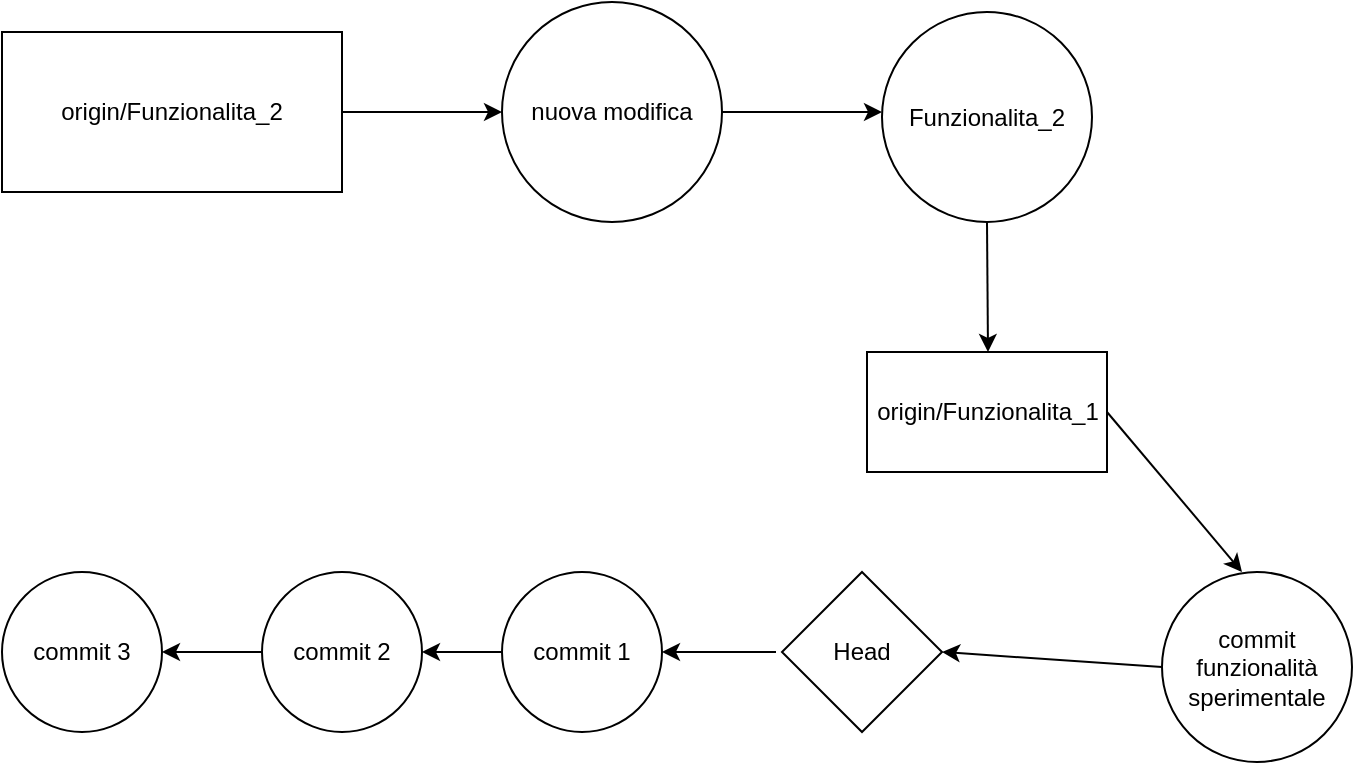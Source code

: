 <mxfile version="22.1.5" type="github">
  <diagram name="Pagina-1" id="IMYoNPuTHH4V6NNuPS-L">
    <mxGraphModel dx="472" dy="772" grid="1" gridSize="10" guides="1" tooltips="1" connect="1" arrows="1" fold="1" page="1" pageScale="1" pageWidth="827" pageHeight="1169" math="0" shadow="0">
      <root>
        <mxCell id="0" />
        <mxCell id="1" parent="0" />
        <mxCell id="Dba9hRc_GVdZO7gwyNdF-1" value="origin/Funzionalita_2" style="rounded=0;whiteSpace=wrap;html=1;" vertex="1" parent="1">
          <mxGeometry x="30" y="290" width="170" height="80" as="geometry" />
        </mxCell>
        <mxCell id="Dba9hRc_GVdZO7gwyNdF-3" value="" style="endArrow=classic;html=1;rounded=1;" edge="1" parent="1">
          <mxGeometry width="50" height="50" relative="1" as="geometry">
            <mxPoint x="200" y="330" as="sourcePoint" />
            <mxPoint x="280" y="330" as="targetPoint" />
          </mxGeometry>
        </mxCell>
        <mxCell id="Dba9hRc_GVdZO7gwyNdF-4" value="nuova modifica" style="ellipse;whiteSpace=wrap;html=1;aspect=fixed;" vertex="1" parent="1">
          <mxGeometry x="280" y="275" width="110" height="110" as="geometry" />
        </mxCell>
        <mxCell id="Dba9hRc_GVdZO7gwyNdF-5" value="" style="endArrow=classic;html=1;rounded=0;" edge="1" parent="1">
          <mxGeometry width="50" height="50" relative="1" as="geometry">
            <mxPoint x="390" y="330" as="sourcePoint" />
            <mxPoint x="470" y="330" as="targetPoint" />
          </mxGeometry>
        </mxCell>
        <mxCell id="Dba9hRc_GVdZO7gwyNdF-6" value="Funzionalita_2" style="ellipse;whiteSpace=wrap;html=1;aspect=fixed;" vertex="1" parent="1">
          <mxGeometry x="470" y="280" width="105" height="105" as="geometry" />
        </mxCell>
        <mxCell id="Dba9hRc_GVdZO7gwyNdF-7" value="Head" style="rhombus;whiteSpace=wrap;html=1;" vertex="1" parent="1">
          <mxGeometry x="420" y="560" width="80" height="80" as="geometry" />
        </mxCell>
        <mxCell id="Dba9hRc_GVdZO7gwyNdF-8" value="origin/Funzionalita_1" style="rounded=0;whiteSpace=wrap;html=1;" vertex="1" parent="1">
          <mxGeometry x="462.5" y="450" width="120" height="60" as="geometry" />
        </mxCell>
        <mxCell id="Dba9hRc_GVdZO7gwyNdF-9" value="" style="endArrow=classic;html=1;rounded=0;exitX=0.5;exitY=1;exitDx=0;exitDy=0;" edge="1" parent="1" source="Dba9hRc_GVdZO7gwyNdF-6">
          <mxGeometry width="50" height="50" relative="1" as="geometry">
            <mxPoint x="520" y="460" as="sourcePoint" />
            <mxPoint x="523" y="450" as="targetPoint" />
          </mxGeometry>
        </mxCell>
        <mxCell id="Dba9hRc_GVdZO7gwyNdF-11" value="" style="endArrow=classic;html=1;rounded=0;" edge="1" parent="1">
          <mxGeometry width="50" height="50" relative="1" as="geometry">
            <mxPoint x="582.5" y="480" as="sourcePoint" />
            <mxPoint x="650" y="560" as="targetPoint" />
          </mxGeometry>
        </mxCell>
        <mxCell id="Dba9hRc_GVdZO7gwyNdF-12" value="commit funzionalità sperimentale" style="ellipse;whiteSpace=wrap;html=1;aspect=fixed;" vertex="1" parent="1">
          <mxGeometry x="610" y="560" width="95" height="95" as="geometry" />
        </mxCell>
        <mxCell id="Dba9hRc_GVdZO7gwyNdF-13" value="" style="endArrow=classic;html=1;rounded=0;exitX=0;exitY=0.5;exitDx=0;exitDy=0;entryX=1;entryY=0.5;entryDx=0;entryDy=0;" edge="1" parent="1" source="Dba9hRc_GVdZO7gwyNdF-12" target="Dba9hRc_GVdZO7gwyNdF-7">
          <mxGeometry width="50" height="50" relative="1" as="geometry">
            <mxPoint x="540" y="600" as="sourcePoint" />
            <mxPoint x="590" y="550" as="targetPoint" />
          </mxGeometry>
        </mxCell>
        <mxCell id="Dba9hRc_GVdZO7gwyNdF-14" value="" style="endArrow=classic;html=1;rounded=0;exitX=0;exitY=0.5;exitDx=0;exitDy=0;" edge="1" parent="1">
          <mxGeometry width="50" height="50" relative="1" as="geometry">
            <mxPoint x="417" y="600" as="sourcePoint" />
            <mxPoint x="360" y="600" as="targetPoint" />
          </mxGeometry>
        </mxCell>
        <mxCell id="Dba9hRc_GVdZO7gwyNdF-15" value="commit 1" style="ellipse;whiteSpace=wrap;html=1;aspect=fixed;" vertex="1" parent="1">
          <mxGeometry x="280" y="560" width="80" height="80" as="geometry" />
        </mxCell>
        <mxCell id="Dba9hRc_GVdZO7gwyNdF-16" value="" style="endArrow=classic;html=1;rounded=0;exitX=0;exitY=0.5;exitDx=0;exitDy=0;" edge="1" parent="1" source="Dba9hRc_GVdZO7gwyNdF-15" target="Dba9hRc_GVdZO7gwyNdF-17">
          <mxGeometry width="50" height="50" relative="1" as="geometry">
            <mxPoint x="160" y="490" as="sourcePoint" />
            <mxPoint x="230" y="600" as="targetPoint" />
          </mxGeometry>
        </mxCell>
        <mxCell id="Dba9hRc_GVdZO7gwyNdF-17" value="commit 2" style="ellipse;whiteSpace=wrap;html=1;aspect=fixed;" vertex="1" parent="1">
          <mxGeometry x="160" y="560" width="80" height="80" as="geometry" />
        </mxCell>
        <mxCell id="Dba9hRc_GVdZO7gwyNdF-18" value="" style="endArrow=classic;html=1;rounded=0;exitX=0;exitY=0.5;exitDx=0;exitDy=0;" edge="1" parent="1" source="Dba9hRc_GVdZO7gwyNdF-17">
          <mxGeometry width="50" height="50" relative="1" as="geometry">
            <mxPoint x="160" y="490" as="sourcePoint" />
            <mxPoint x="110" y="600" as="targetPoint" />
          </mxGeometry>
        </mxCell>
        <mxCell id="Dba9hRc_GVdZO7gwyNdF-19" value="commit 3" style="ellipse;whiteSpace=wrap;html=1;aspect=fixed;" vertex="1" parent="1">
          <mxGeometry x="30" y="560" width="80" height="80" as="geometry" />
        </mxCell>
      </root>
    </mxGraphModel>
  </diagram>
</mxfile>
